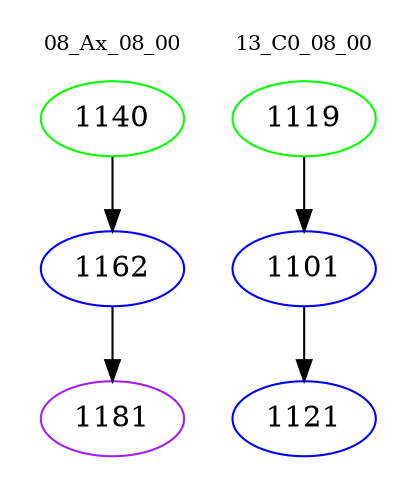 digraph{
subgraph cluster_0 {
color = white
label = "08_Ax_08_00";
fontsize=10;
T0_1140 [label="1140", color="green"]
T0_1140 -> T0_1162 [color="black"]
T0_1162 [label="1162", color="blue"]
T0_1162 -> T0_1181 [color="black"]
T0_1181 [label="1181", color="purple"]
}
subgraph cluster_1 {
color = white
label = "13_C0_08_00";
fontsize=10;
T1_1119 [label="1119", color="green"]
T1_1119 -> T1_1101 [color="black"]
T1_1101 [label="1101", color="blue"]
T1_1101 -> T1_1121 [color="black"]
T1_1121 [label="1121", color="blue"]
}
}
